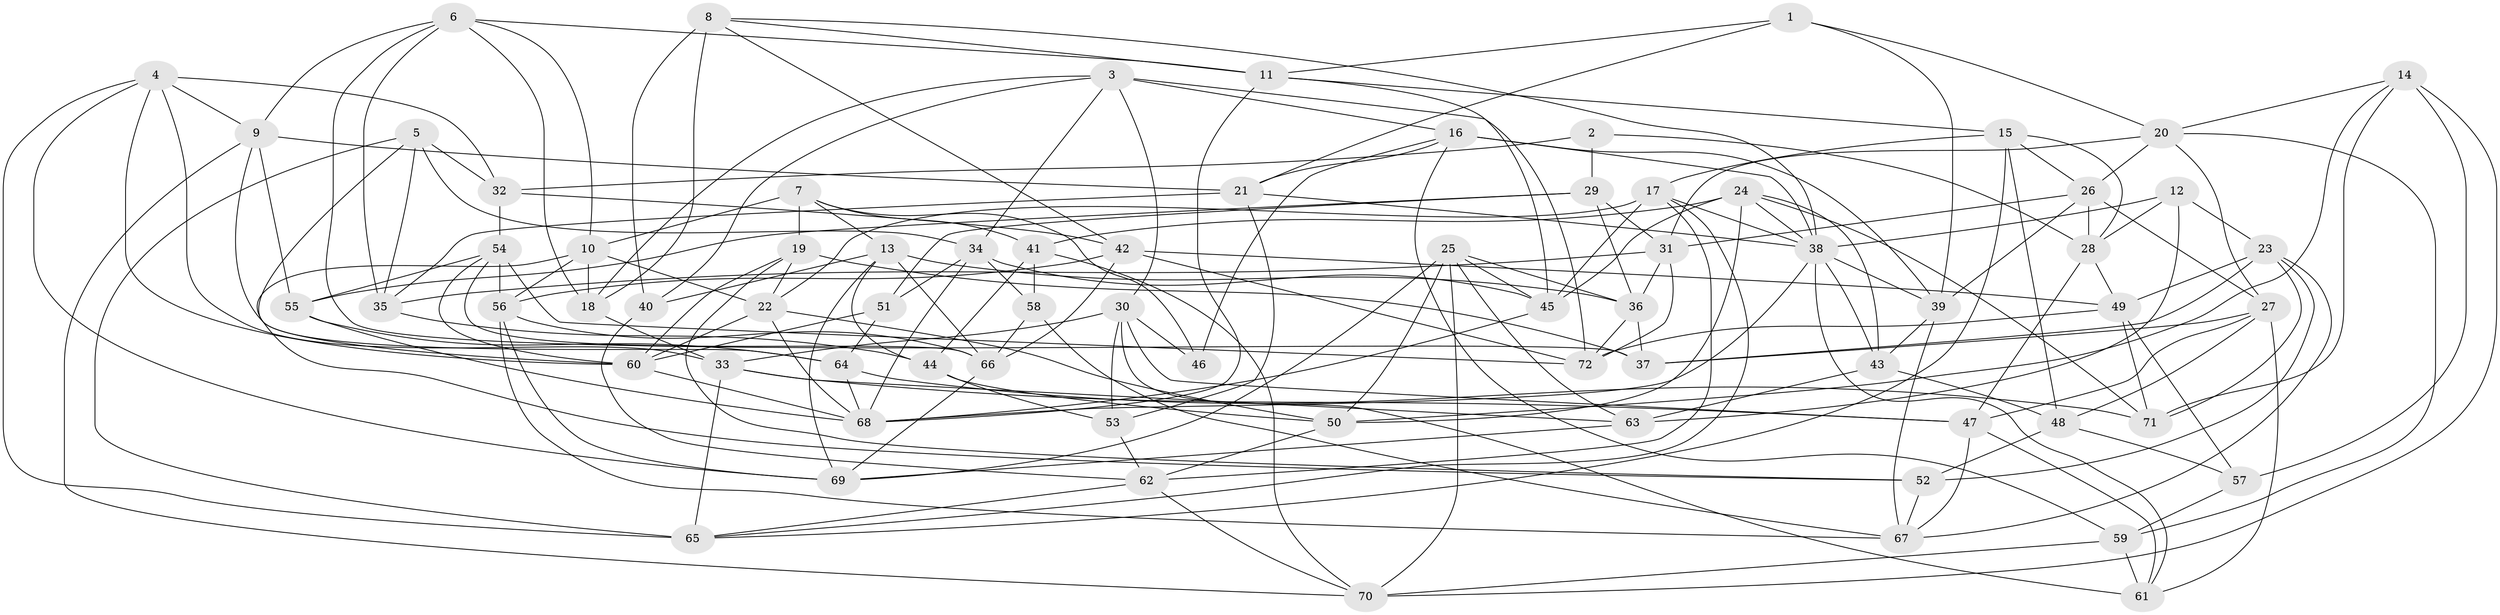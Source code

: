// original degree distribution, {4: 1.0}
// Generated by graph-tools (version 1.1) at 2025/02/03/09/25 03:02:57]
// undirected, 72 vertices, 199 edges
graph export_dot {
graph [start="1"]
  node [color=gray90,style=filled];
  1;
  2;
  3;
  4;
  5;
  6;
  7;
  8;
  9;
  10;
  11;
  12;
  13;
  14;
  15;
  16;
  17;
  18;
  19;
  20;
  21;
  22;
  23;
  24;
  25;
  26;
  27;
  28;
  29;
  30;
  31;
  32;
  33;
  34;
  35;
  36;
  37;
  38;
  39;
  40;
  41;
  42;
  43;
  44;
  45;
  46;
  47;
  48;
  49;
  50;
  51;
  52;
  53;
  54;
  55;
  56;
  57;
  58;
  59;
  60;
  61;
  62;
  63;
  64;
  65;
  66;
  67;
  68;
  69;
  70;
  71;
  72;
  1 -- 11 [weight=1.0];
  1 -- 20 [weight=1.0];
  1 -- 21 [weight=1.0];
  1 -- 39 [weight=1.0];
  2 -- 28 [weight=1.0];
  2 -- 29 [weight=1.0];
  2 -- 32 [weight=2.0];
  3 -- 16 [weight=1.0];
  3 -- 18 [weight=1.0];
  3 -- 30 [weight=1.0];
  3 -- 34 [weight=1.0];
  3 -- 40 [weight=1.0];
  3 -- 72 [weight=1.0];
  4 -- 9 [weight=1.0];
  4 -- 32 [weight=1.0];
  4 -- 33 [weight=1.0];
  4 -- 60 [weight=1.0];
  4 -- 65 [weight=1.0];
  4 -- 69 [weight=1.0];
  5 -- 32 [weight=1.0];
  5 -- 34 [weight=1.0];
  5 -- 35 [weight=1.0];
  5 -- 60 [weight=2.0];
  5 -- 65 [weight=1.0];
  6 -- 9 [weight=1.0];
  6 -- 10 [weight=1.0];
  6 -- 11 [weight=1.0];
  6 -- 18 [weight=1.0];
  6 -- 35 [weight=1.0];
  6 -- 37 [weight=1.0];
  7 -- 10 [weight=1.0];
  7 -- 13 [weight=1.0];
  7 -- 19 [weight=1.0];
  7 -- 41 [weight=2.0];
  7 -- 46 [weight=1.0];
  8 -- 11 [weight=1.0];
  8 -- 18 [weight=2.0];
  8 -- 38 [weight=1.0];
  8 -- 40 [weight=1.0];
  8 -- 42 [weight=1.0];
  9 -- 21 [weight=1.0];
  9 -- 55 [weight=1.0];
  9 -- 64 [weight=1.0];
  9 -- 70 [weight=1.0];
  10 -- 18 [weight=1.0];
  10 -- 22 [weight=1.0];
  10 -- 52 [weight=1.0];
  10 -- 56 [weight=1.0];
  11 -- 15 [weight=1.0];
  11 -- 45 [weight=1.0];
  11 -- 68 [weight=1.0];
  12 -- 23 [weight=1.0];
  12 -- 28 [weight=1.0];
  12 -- 38 [weight=1.0];
  12 -- 63 [weight=1.0];
  13 -- 36 [weight=1.0];
  13 -- 40 [weight=1.0];
  13 -- 44 [weight=1.0];
  13 -- 66 [weight=1.0];
  13 -- 69 [weight=1.0];
  14 -- 20 [weight=1.0];
  14 -- 50 [weight=1.0];
  14 -- 57 [weight=2.0];
  14 -- 70 [weight=1.0];
  14 -- 71 [weight=1.0];
  15 -- 17 [weight=1.0];
  15 -- 26 [weight=1.0];
  15 -- 28 [weight=1.0];
  15 -- 48 [weight=1.0];
  15 -- 65 [weight=1.0];
  16 -- 21 [weight=1.0];
  16 -- 38 [weight=1.0];
  16 -- 39 [weight=1.0];
  16 -- 46 [weight=1.0];
  16 -- 59 [weight=1.0];
  17 -- 22 [weight=1.0];
  17 -- 38 [weight=1.0];
  17 -- 45 [weight=1.0];
  17 -- 62 [weight=1.0];
  17 -- 65 [weight=1.0];
  18 -- 33 [weight=1.0];
  19 -- 22 [weight=1.0];
  19 -- 37 [weight=2.0];
  19 -- 52 [weight=1.0];
  19 -- 60 [weight=1.0];
  20 -- 26 [weight=1.0];
  20 -- 27 [weight=1.0];
  20 -- 31 [weight=1.0];
  20 -- 59 [weight=1.0];
  21 -- 35 [weight=1.0];
  21 -- 38 [weight=1.0];
  21 -- 53 [weight=1.0];
  22 -- 50 [weight=1.0];
  22 -- 60 [weight=1.0];
  22 -- 68 [weight=1.0];
  23 -- 37 [weight=1.0];
  23 -- 49 [weight=1.0];
  23 -- 52 [weight=1.0];
  23 -- 67 [weight=1.0];
  23 -- 71 [weight=1.0];
  24 -- 38 [weight=1.0];
  24 -- 41 [weight=1.0];
  24 -- 43 [weight=1.0];
  24 -- 45 [weight=1.0];
  24 -- 50 [weight=1.0];
  24 -- 71 [weight=1.0];
  25 -- 36 [weight=1.0];
  25 -- 45 [weight=1.0];
  25 -- 50 [weight=1.0];
  25 -- 63 [weight=1.0];
  25 -- 69 [weight=1.0];
  25 -- 70 [weight=1.0];
  26 -- 27 [weight=1.0];
  26 -- 28 [weight=1.0];
  26 -- 31 [weight=1.0];
  26 -- 39 [weight=1.0];
  27 -- 37 [weight=1.0];
  27 -- 47 [weight=1.0];
  27 -- 48 [weight=1.0];
  27 -- 61 [weight=1.0];
  28 -- 47 [weight=1.0];
  28 -- 49 [weight=1.0];
  29 -- 31 [weight=1.0];
  29 -- 36 [weight=1.0];
  29 -- 51 [weight=1.0];
  29 -- 55 [weight=2.0];
  30 -- 33 [weight=1.0];
  30 -- 46 [weight=2.0];
  30 -- 47 [weight=1.0];
  30 -- 53 [weight=1.0];
  30 -- 61 [weight=2.0];
  31 -- 35 [weight=1.0];
  31 -- 36 [weight=1.0];
  31 -- 72 [weight=1.0];
  32 -- 42 [weight=1.0];
  32 -- 54 [weight=1.0];
  33 -- 47 [weight=1.0];
  33 -- 63 [weight=1.0];
  33 -- 65 [weight=1.0];
  34 -- 45 [weight=1.0];
  34 -- 51 [weight=1.0];
  34 -- 58 [weight=1.0];
  34 -- 68 [weight=1.0];
  35 -- 44 [weight=2.0];
  36 -- 37 [weight=1.0];
  36 -- 72 [weight=1.0];
  38 -- 39 [weight=1.0];
  38 -- 43 [weight=1.0];
  38 -- 61 [weight=1.0];
  38 -- 68 [weight=1.0];
  39 -- 43 [weight=1.0];
  39 -- 67 [weight=1.0];
  40 -- 62 [weight=1.0];
  41 -- 44 [weight=1.0];
  41 -- 58 [weight=1.0];
  41 -- 70 [weight=1.0];
  42 -- 49 [weight=1.0];
  42 -- 56 [weight=1.0];
  42 -- 66 [weight=1.0];
  42 -- 72 [weight=1.0];
  43 -- 48 [weight=1.0];
  43 -- 63 [weight=2.0];
  44 -- 50 [weight=1.0];
  44 -- 53 [weight=1.0];
  45 -- 68 [weight=1.0];
  47 -- 61 [weight=1.0];
  47 -- 67 [weight=1.0];
  48 -- 52 [weight=2.0];
  48 -- 57 [weight=1.0];
  49 -- 57 [weight=1.0];
  49 -- 71 [weight=1.0];
  49 -- 72 [weight=1.0];
  50 -- 62 [weight=1.0];
  51 -- 60 [weight=1.0];
  51 -- 64 [weight=1.0];
  52 -- 67 [weight=1.0];
  53 -- 62 [weight=1.0];
  54 -- 55 [weight=1.0];
  54 -- 56 [weight=1.0];
  54 -- 60 [weight=1.0];
  54 -- 66 [weight=1.0];
  54 -- 72 [weight=1.0];
  55 -- 64 [weight=1.0];
  55 -- 68 [weight=1.0];
  56 -- 66 [weight=1.0];
  56 -- 67 [weight=1.0];
  56 -- 69 [weight=1.0];
  57 -- 59 [weight=2.0];
  58 -- 66 [weight=1.0];
  58 -- 67 [weight=1.0];
  59 -- 61 [weight=1.0];
  59 -- 70 [weight=1.0];
  60 -- 68 [weight=1.0];
  62 -- 65 [weight=1.0];
  62 -- 70 [weight=1.0];
  63 -- 69 [weight=1.0];
  64 -- 68 [weight=1.0];
  64 -- 71 [weight=2.0];
  66 -- 69 [weight=1.0];
}
